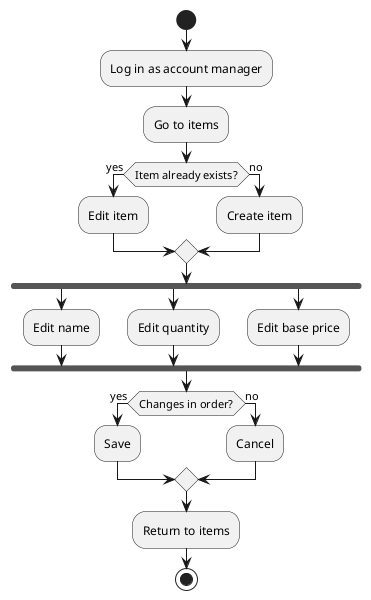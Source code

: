 @startuml
'https://plantuml.com/activity-diagram-beta

start
:Log in as account manager;
:Go to items;
if (Item already exists?) then (yes)
    :Edit item;
else (no)
    :Create item;
endif
fork
    :Edit name;
fork again
    :Edit quantity;
fork again
    :Edit base price;
end fork
if (Changes in order?) then (yes)
    :Save;
else (no)
    :Cancel;
endif
:Return to items;
stop

@enduml
